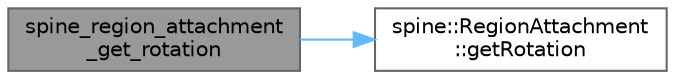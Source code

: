 digraph "spine_region_attachment_get_rotation"
{
 // LATEX_PDF_SIZE
  bgcolor="transparent";
  edge [fontname=Helvetica,fontsize=10,labelfontname=Helvetica,labelfontsize=10];
  node [fontname=Helvetica,fontsize=10,shape=box,height=0.2,width=0.4];
  rankdir="LR";
  Node1 [id="Node000001",label="spine_region_attachment\l_get_rotation",height=0.2,width=0.4,color="gray40", fillcolor="grey60", style="filled", fontcolor="black",tooltip=" "];
  Node1 -> Node2 [id="edge2_Node000001_Node000002",color="steelblue1",style="solid",tooltip=" "];
  Node2 [id="Node000002",label="spine::RegionAttachment\l::getRotation",height=0.2,width=0.4,color="grey40", fillcolor="white", style="filled",URL="$classspine_1_1_region_attachment.html#a49abe0512f1096e6c256b4a927e0b095",tooltip=" "];
}
